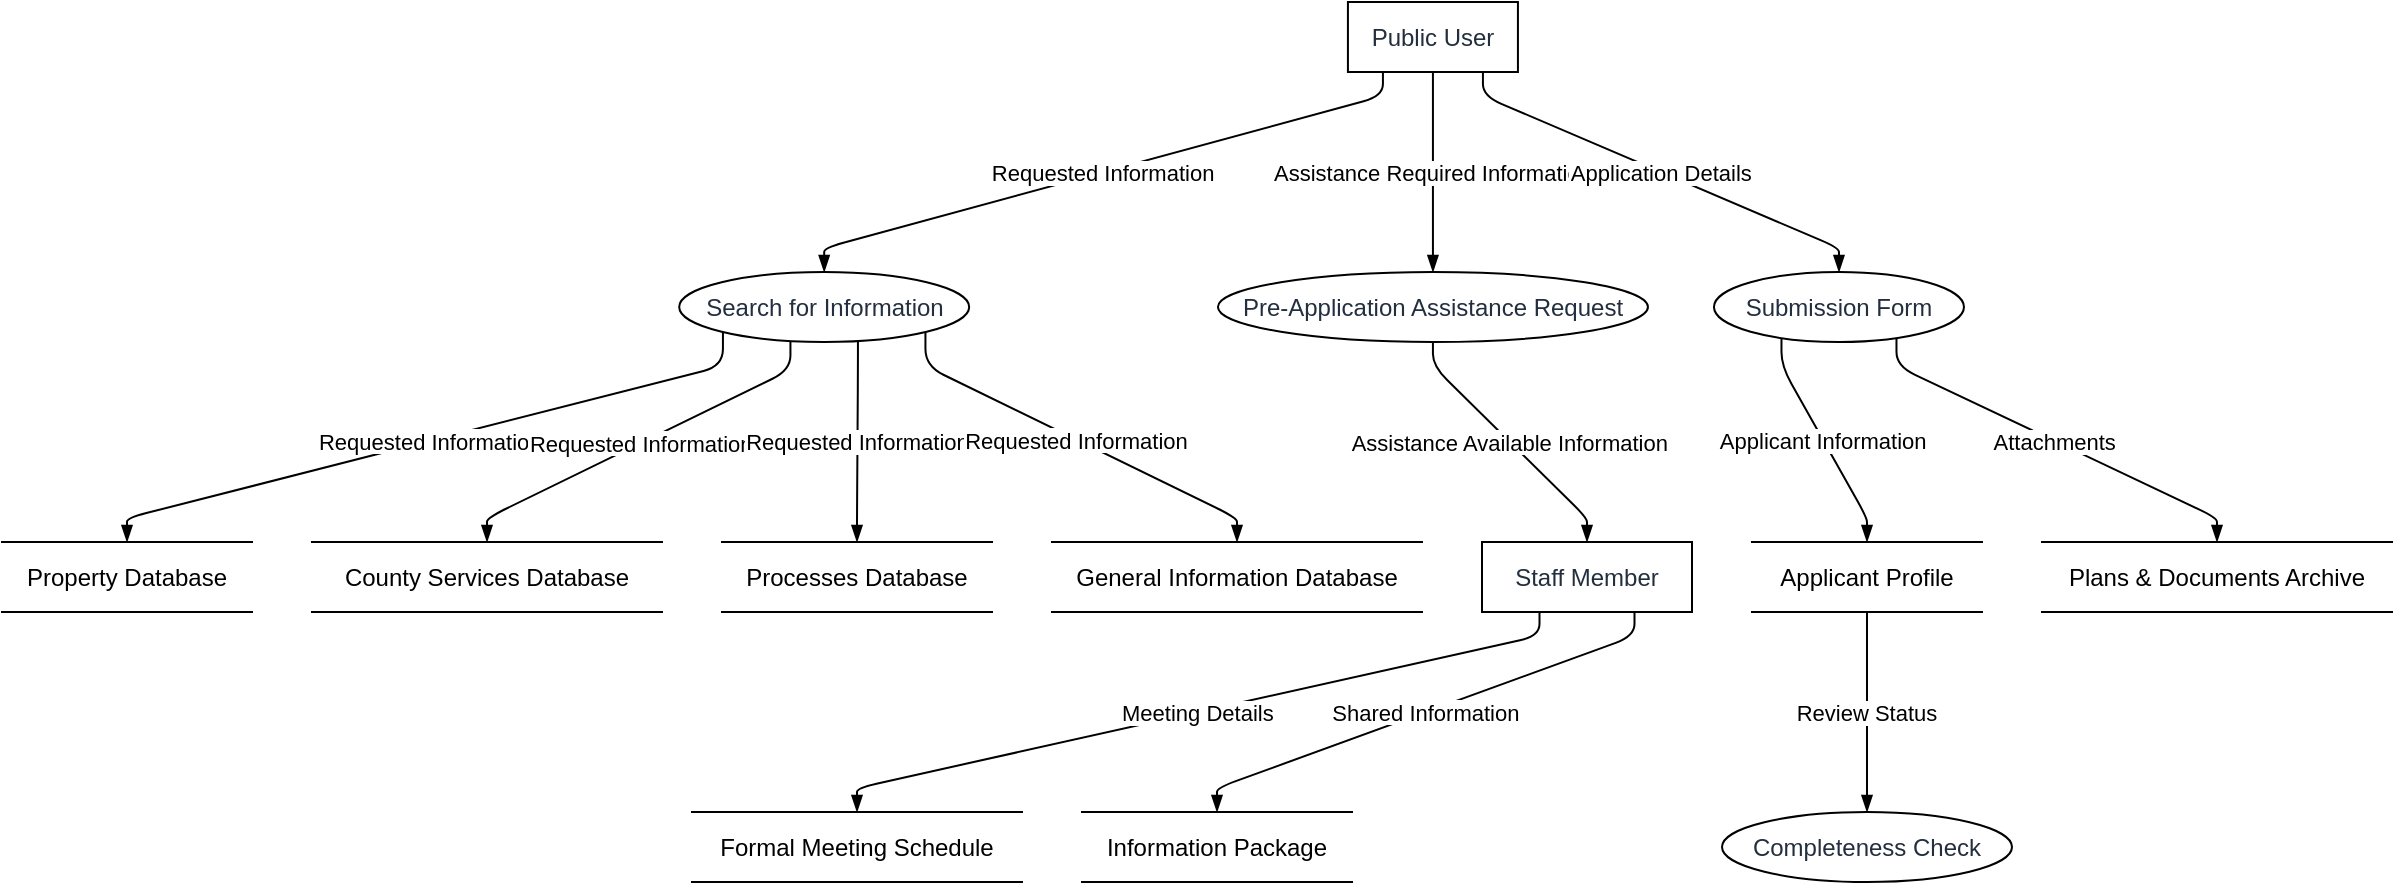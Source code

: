 <mxfile version="23.0.2" type="device">
  <diagram name="Page-1" id="6XHYgucfZBE_j39tCIYH">
    <mxGraphModel dx="794" dy="511" grid="1" gridSize="10" guides="1" tooltips="1" connect="1" arrows="1" fold="1" page="1" pageScale="1" pageWidth="827" pageHeight="1169" math="0" shadow="0">
      <root>
        <mxCell id="0" />
        <mxCell id="1" parent="0" />
        <UserObject label="Public User" type="externalEntity" source="" flow="" placeholders="1" id="S7M1kBW_rS8Hvf-sX5hy-1">
          <mxCell style="shape=rectangle;whiteSpace=wrap;html=1;fillColor=#ffffff;strokeColor=#000000;align=center;verticalAlign=middle;fontColor=#232F3E;" vertex="1" parent="1">
            <mxGeometry x="672.963" width="85" height="35" as="geometry" />
          </mxCell>
        </UserObject>
        <UserObject label="Search for Information" type="process" source="1" flow="Requested Information" placeholders="1" id="S7M1kBW_rS8Hvf-sX5hy-2">
          <mxCell style="shape=ellipse;perimeter=ellipsePerimeter;whiteSpace=wrap;html=1;fillColor=#ffffff;strokeColor=#000000;align=center;verticalAlign=middle;fontColor=#232F3E;" vertex="1" parent="1">
            <mxGeometry x="338.593" y="135" width="145" height="35" as="geometry" />
          </mxCell>
        </UserObject>
        <UserObject label="Property Database" type="dataStore" source="2" flow="Requested Information" placeholders="1" id="S7M1kBW_rS8Hvf-sX5hy-3">
          <mxCell style="html=1;dashed=0;whiteSpace=wrap;shape=partialRectangle;right=0;left=0;" vertex="1" parent="1">
            <mxGeometry y="270" width="125" height="35" as="geometry" />
          </mxCell>
        </UserObject>
        <UserObject label="County Services Database" type="dataStore" source="2" flow="Requested Information" placeholders="1" id="S7M1kBW_rS8Hvf-sX5hy-4">
          <mxCell style="html=1;dashed=0;whiteSpace=wrap;shape=partialRectangle;right=0;left=0;" vertex="1" parent="1">
            <mxGeometry x="155" y="270" width="175" height="35" as="geometry" />
          </mxCell>
        </UserObject>
        <UserObject label="Processes Database" type="dataStore" source="2" flow="Requested Information" placeholders="1" id="S7M1kBW_rS8Hvf-sX5hy-5">
          <mxCell style="html=1;dashed=0;whiteSpace=wrap;shape=partialRectangle;right=0;left=0;" vertex="1" parent="1">
            <mxGeometry x="360" y="270" width="135" height="35" as="geometry" />
          </mxCell>
        </UserObject>
        <UserObject label="General Information Database" type="dataStore" source="2" flow="Requested Information" placeholders="1" id="S7M1kBW_rS8Hvf-sX5hy-6">
          <mxCell style="html=1;dashed=0;whiteSpace=wrap;shape=partialRectangle;right=0;left=0;" vertex="1" parent="1">
            <mxGeometry x="525" y="270" width="185" height="35" as="geometry" />
          </mxCell>
        </UserObject>
        <UserObject label="Pre-Application Assistance Request" type="process" source="1" flow="Assistance Required Information" placeholders="1" id="S7M1kBW_rS8Hvf-sX5hy-7">
          <mxCell style="shape=ellipse;perimeter=ellipsePerimeter;whiteSpace=wrap;html=1;fillColor=#ffffff;strokeColor=#000000;align=center;verticalAlign=middle;fontColor=#232F3E;" vertex="1" parent="1">
            <mxGeometry x="607.963" y="135" width="215" height="35" as="geometry" />
          </mxCell>
        </UserObject>
        <UserObject label="Staff Member" type="externalEntity" source="7" flow="Assistance Available Information" placeholders="1" id="S7M1kBW_rS8Hvf-sX5hy-8">
          <mxCell style="shape=rectangle;whiteSpace=wrap;html=1;fillColor=#ffffff;strokeColor=#000000;align=center;verticalAlign=middle;fontColor=#232F3E;" vertex="1" parent="1">
            <mxGeometry x="740" y="270" width="105" height="35" as="geometry" />
          </mxCell>
        </UserObject>
        <UserObject label="Formal Meeting Schedule" type="dataStore" source="8" flow="Meeting Details" placeholders="1" id="S7M1kBW_rS8Hvf-sX5hy-9">
          <mxCell style="html=1;dashed=0;whiteSpace=wrap;shape=partialRectangle;right=0;left=0;" vertex="1" parent="1">
            <mxGeometry x="345" y="405" width="165" height="35" as="geometry" />
          </mxCell>
        </UserObject>
        <UserObject label="Information Package" type="dataStore" source="8" flow="Shared Information" placeholders="1" id="S7M1kBW_rS8Hvf-sX5hy-10">
          <mxCell style="html=1;dashed=0;whiteSpace=wrap;shape=partialRectangle;right=0;left=0;" vertex="1" parent="1">
            <mxGeometry x="540" y="405" width="135" height="35" as="geometry" />
          </mxCell>
        </UserObject>
        <UserObject label="Submission Form" type="process" source="1" flow="Application Details" placeholders="1" id="S7M1kBW_rS8Hvf-sX5hy-11">
          <mxCell style="shape=ellipse;perimeter=ellipsePerimeter;whiteSpace=wrap;html=1;fillColor=#ffffff;strokeColor=#000000;align=center;verticalAlign=middle;fontColor=#232F3E;" vertex="1" parent="1">
            <mxGeometry x="855.988" y="135" width="125" height="35" as="geometry" />
          </mxCell>
        </UserObject>
        <UserObject label="Applicant Profile" type="dataStore" source="11" flow="Applicant Information" placeholders="1" id="S7M1kBW_rS8Hvf-sX5hy-12">
          <mxCell style="html=1;dashed=0;whiteSpace=wrap;shape=partialRectangle;right=0;left=0;" vertex="1" parent="1">
            <mxGeometry x="875" y="270" width="115" height="35" as="geometry" />
          </mxCell>
        </UserObject>
        <UserObject label="Plans &amp; Documents Archive" type="dataStore" source="11" flow="Attachments" placeholders="1" id="S7M1kBW_rS8Hvf-sX5hy-13">
          <mxCell style="html=1;dashed=0;whiteSpace=wrap;shape=partialRectangle;right=0;left=0;" vertex="1" parent="1">
            <mxGeometry x="1020" y="270" width="175" height="35" as="geometry" />
          </mxCell>
        </UserObject>
        <UserObject label="Completeness Check" type="process" source="12, 13" flow="Review Status" placeholders="1" id="S7M1kBW_rS8Hvf-sX5hy-14">
          <mxCell style="shape=ellipse;perimeter=ellipsePerimeter;whiteSpace=wrap;html=1;fillColor=#ffffff;strokeColor=#000000;align=center;verticalAlign=middle;fontColor=#232F3E;" vertex="1" parent="1">
            <mxGeometry x="860" y="405" width="145" height="35" as="geometry" />
          </mxCell>
        </UserObject>
        <mxCell id="S7M1kBW_rS8Hvf-sX5hy-15" value="Requested Information" style="endArrow=blockThin;endFill=1;fontSize=11;orthogonal=1;noEdgeStyle=1;" edge="1" parent="1" source="S7M1kBW_rS8Hvf-sX5hy-1" target="S7M1kBW_rS8Hvf-sX5hy-2">
          <mxGeometry relative="1" as="geometry">
            <Array as="points">
              <mxPoint x="690.463" y="47" />
              <mxPoint x="411.093" y="123" />
            </Array>
          </mxGeometry>
        </mxCell>
        <mxCell id="S7M1kBW_rS8Hvf-sX5hy-16" value="Requested Information" style="endArrow=blockThin;endFill=1;fontSize=11;orthogonal=1;noEdgeStyle=1;" edge="1" parent="1" source="S7M1kBW_rS8Hvf-sX5hy-2" target="S7M1kBW_rS8Hvf-sX5hy-3">
          <mxGeometry relative="1" as="geometry">
            <Array as="points">
              <mxPoint x="360.468" y="182" />
              <mxPoint x="62.5" y="258" />
            </Array>
          </mxGeometry>
        </mxCell>
        <mxCell id="S7M1kBW_rS8Hvf-sX5hy-17" value="Requested Information" style="endArrow=blockThin;endFill=1;fontSize=11;orthogonal=1;noEdgeStyle=1;" edge="1" parent="1" source="S7M1kBW_rS8Hvf-sX5hy-2" target="S7M1kBW_rS8Hvf-sX5hy-4">
          <mxGeometry relative="1" as="geometry">
            <Array as="points">
              <mxPoint x="394.218" y="184" />
              <mxPoint x="242.5" y="258" />
            </Array>
          </mxGeometry>
        </mxCell>
        <mxCell id="S7M1kBW_rS8Hvf-sX5hy-18" value="Requested Information" style="endArrow=blockThin;endFill=1;fontSize=11;orthogonal=1;noEdgeStyle=1;" edge="1" parent="1" source="S7M1kBW_rS8Hvf-sX5hy-2" target="S7M1kBW_rS8Hvf-sX5hy-5">
          <mxGeometry relative="1" as="geometry">
            <Array as="points">
              <mxPoint x="427.968" y="184" />
              <mxPoint x="427.5" y="258" />
            </Array>
          </mxGeometry>
        </mxCell>
        <mxCell id="S7M1kBW_rS8Hvf-sX5hy-19" value="Requested Information" style="endArrow=blockThin;endFill=1;fontSize=11;orthogonal=1;noEdgeStyle=1;" edge="1" parent="1" source="S7M1kBW_rS8Hvf-sX5hy-2" target="S7M1kBW_rS8Hvf-sX5hy-6">
          <mxGeometry relative="1" as="geometry">
            <Array as="points">
              <mxPoint x="461.718" y="182" />
              <mxPoint x="617.5" y="258" />
            </Array>
          </mxGeometry>
        </mxCell>
        <mxCell id="S7M1kBW_rS8Hvf-sX5hy-20" value="Assistance Required Information" style="endArrow=blockThin;endFill=1;fontSize=11;orthogonal=1;noEdgeStyle=1;" edge="1" parent="1" source="S7M1kBW_rS8Hvf-sX5hy-1" target="S7M1kBW_rS8Hvf-sX5hy-7">
          <mxGeometry relative="1" as="geometry">
            <Array as="points">
              <mxPoint x="715.463" y="49" />
              <mxPoint x="715.463" y="123" />
            </Array>
          </mxGeometry>
        </mxCell>
        <mxCell id="S7M1kBW_rS8Hvf-sX5hy-21" value="Assistance Available Information" style="endArrow=blockThin;endFill=1;fontSize=11;orthogonal=1;noEdgeStyle=1;" edge="1" parent="1" source="S7M1kBW_rS8Hvf-sX5hy-7" target="S7M1kBW_rS8Hvf-sX5hy-8">
          <mxGeometry relative="1" as="geometry">
            <Array as="points">
              <mxPoint x="715.463" y="182" />
              <mxPoint x="792.5" y="258" />
            </Array>
          </mxGeometry>
        </mxCell>
        <mxCell id="S7M1kBW_rS8Hvf-sX5hy-22" value="Meeting Details" style="endArrow=blockThin;endFill=1;fontSize=11;orthogonal=1;noEdgeStyle=1;" edge="1" parent="1" source="S7M1kBW_rS8Hvf-sX5hy-8" target="S7M1kBW_rS8Hvf-sX5hy-9">
          <mxGeometry relative="1" as="geometry">
            <Array as="points">
              <mxPoint x="768.75" y="317" />
              <mxPoint x="427.5" y="393" />
            </Array>
          </mxGeometry>
        </mxCell>
        <mxCell id="S7M1kBW_rS8Hvf-sX5hy-23" value="Shared Information" style="endArrow=blockThin;endFill=1;fontSize=11;orthogonal=1;noEdgeStyle=1;" edge="1" parent="1" source="S7M1kBW_rS8Hvf-sX5hy-8" target="S7M1kBW_rS8Hvf-sX5hy-10">
          <mxGeometry relative="1" as="geometry">
            <Array as="points">
              <mxPoint x="816.25" y="317" />
              <mxPoint x="607.5" y="393" />
            </Array>
          </mxGeometry>
        </mxCell>
        <mxCell id="S7M1kBW_rS8Hvf-sX5hy-24" value="Application Details" style="endArrow=blockThin;endFill=1;fontSize=11;orthogonal=1;noEdgeStyle=1;" edge="1" parent="1" source="S7M1kBW_rS8Hvf-sX5hy-1" target="S7M1kBW_rS8Hvf-sX5hy-11">
          <mxGeometry relative="1" as="geometry">
            <Array as="points">
              <mxPoint x="740.463" y="47" />
              <mxPoint x="918.488" y="123" />
            </Array>
          </mxGeometry>
        </mxCell>
        <mxCell id="S7M1kBW_rS8Hvf-sX5hy-25" value="Applicant Information" style="endArrow=blockThin;endFill=1;fontSize=11;orthogonal=1;noEdgeStyle=1;" edge="1" parent="1" source="S7M1kBW_rS8Hvf-sX5hy-11" target="S7M1kBW_rS8Hvf-sX5hy-12">
          <mxGeometry relative="1" as="geometry">
            <Array as="points">
              <mxPoint x="889.738" y="182" />
              <mxPoint x="932.5" y="258" />
            </Array>
          </mxGeometry>
        </mxCell>
        <mxCell id="S7M1kBW_rS8Hvf-sX5hy-26" value="Attachments" style="endArrow=blockThin;endFill=1;fontSize=11;orthogonal=1;noEdgeStyle=1;" edge="1" parent="1" source="S7M1kBW_rS8Hvf-sX5hy-11" target="S7M1kBW_rS8Hvf-sX5hy-13">
          <mxGeometry relative="1" as="geometry">
            <Array as="points">
              <mxPoint x="947.238" y="182" />
              <mxPoint x="1107.5" y="258" />
            </Array>
          </mxGeometry>
        </mxCell>
        <mxCell id="S7M1kBW_rS8Hvf-sX5hy-27" value="Review Status" style="endArrow=blockThin;endFill=1;fontSize=11;orthogonal=1;noEdgeStyle=1;" edge="1" parent="1" source="S7M1kBW_rS8Hvf-sX5hy-12" target="S7M1kBW_rS8Hvf-sX5hy-14">
          <mxGeometry relative="1" as="geometry">
            <Array as="points">
              <mxPoint x="932.5" y="317" />
              <mxPoint x="932.5" y="393" />
            </Array>
          </mxGeometry>
        </mxCell>
      </root>
    </mxGraphModel>
  </diagram>
</mxfile>
